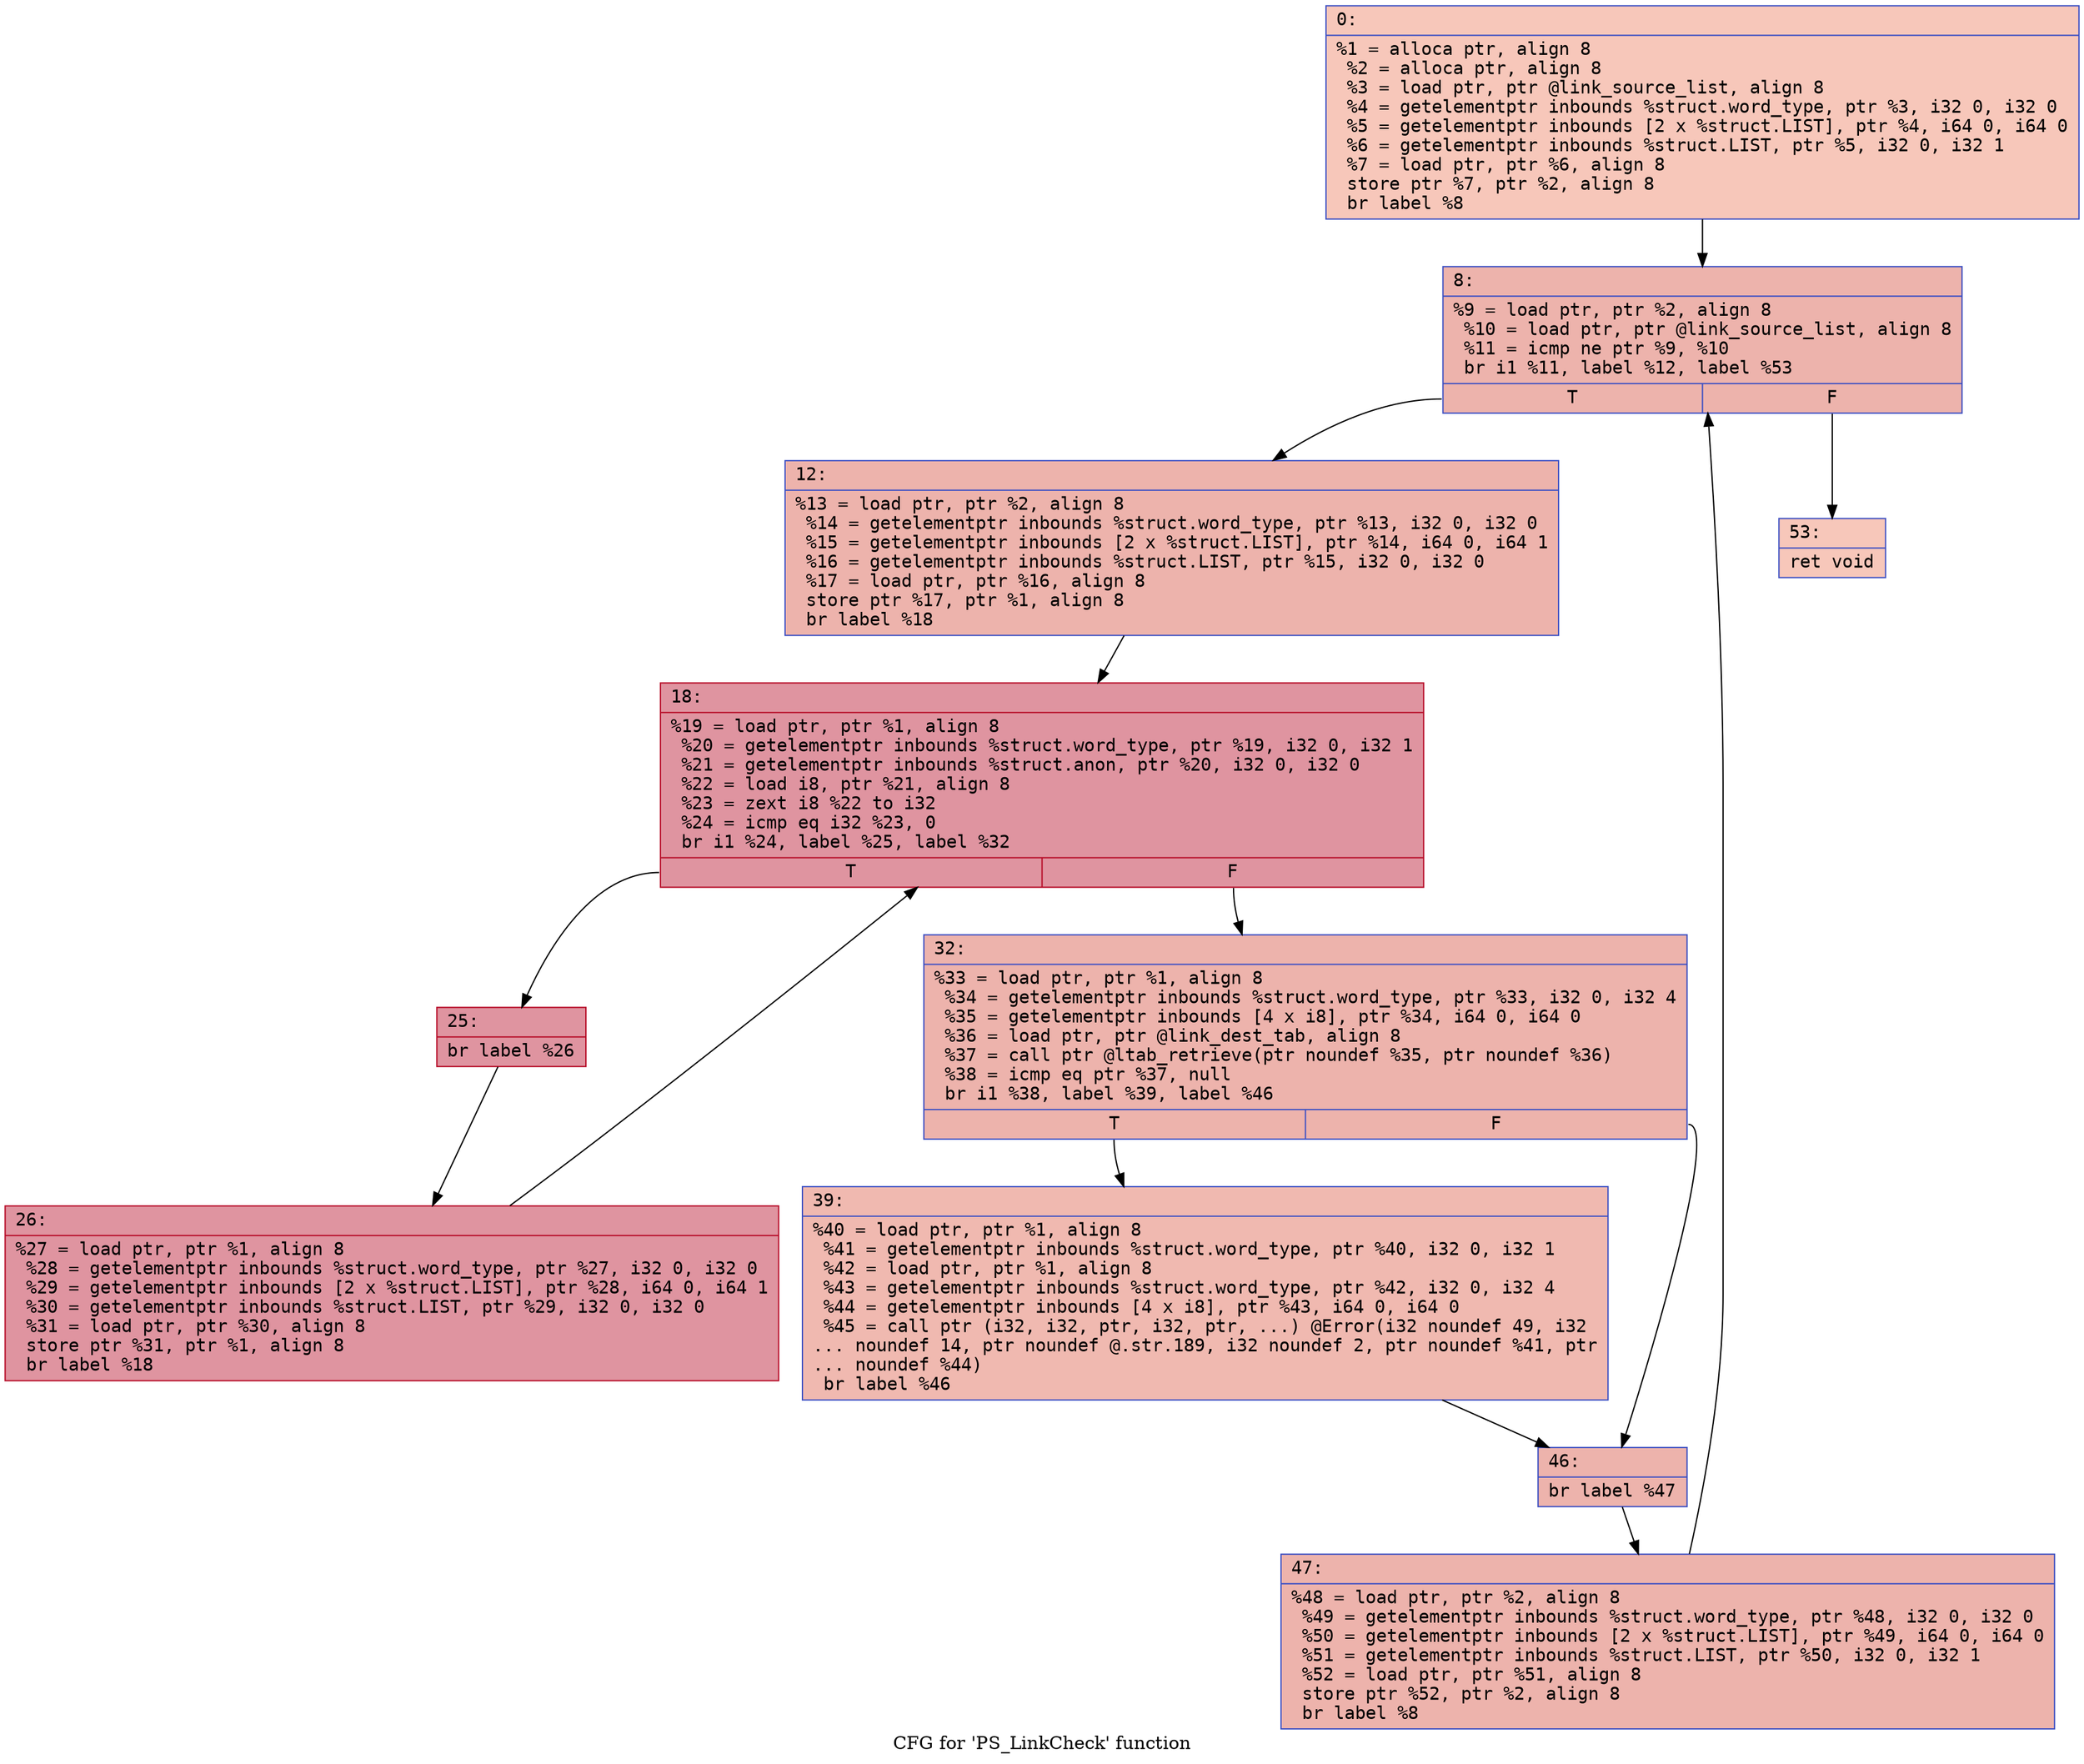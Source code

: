 digraph "CFG for 'PS_LinkCheck' function" {
	label="CFG for 'PS_LinkCheck' function";

	Node0x60000218ccd0 [shape=record,color="#3d50c3ff", style=filled, fillcolor="#ec7f6370" fontname="Courier",label="{0:\l|  %1 = alloca ptr, align 8\l  %2 = alloca ptr, align 8\l  %3 = load ptr, ptr @link_source_list, align 8\l  %4 = getelementptr inbounds %struct.word_type, ptr %3, i32 0, i32 0\l  %5 = getelementptr inbounds [2 x %struct.LIST], ptr %4, i64 0, i64 0\l  %6 = getelementptr inbounds %struct.LIST, ptr %5, i32 0, i32 1\l  %7 = load ptr, ptr %6, align 8\l  store ptr %7, ptr %2, align 8\l  br label %8\l}"];
	Node0x60000218ccd0 -> Node0x60000218cd20[tooltip="0 -> 8\nProbability 100.00%" ];
	Node0x60000218cd20 [shape=record,color="#3d50c3ff", style=filled, fillcolor="#d6524470" fontname="Courier",label="{8:\l|  %9 = load ptr, ptr %2, align 8\l  %10 = load ptr, ptr @link_source_list, align 8\l  %11 = icmp ne ptr %9, %10\l  br i1 %11, label %12, label %53\l|{<s0>T|<s1>F}}"];
	Node0x60000218cd20:s0 -> Node0x60000218cd70[tooltip="8 -> 12\nProbability 96.88%" ];
	Node0x60000218cd20:s1 -> Node0x60000218cff0[tooltip="8 -> 53\nProbability 3.12%" ];
	Node0x60000218cd70 [shape=record,color="#3d50c3ff", style=filled, fillcolor="#d6524470" fontname="Courier",label="{12:\l|  %13 = load ptr, ptr %2, align 8\l  %14 = getelementptr inbounds %struct.word_type, ptr %13, i32 0, i32 0\l  %15 = getelementptr inbounds [2 x %struct.LIST], ptr %14, i64 0, i64 1\l  %16 = getelementptr inbounds %struct.LIST, ptr %15, i32 0, i32 0\l  %17 = load ptr, ptr %16, align 8\l  store ptr %17, ptr %1, align 8\l  br label %18\l}"];
	Node0x60000218cd70 -> Node0x60000218cdc0[tooltip="12 -> 18\nProbability 100.00%" ];
	Node0x60000218cdc0 [shape=record,color="#b70d28ff", style=filled, fillcolor="#b70d2870" fontname="Courier",label="{18:\l|  %19 = load ptr, ptr %1, align 8\l  %20 = getelementptr inbounds %struct.word_type, ptr %19, i32 0, i32 1\l  %21 = getelementptr inbounds %struct.anon, ptr %20, i32 0, i32 0\l  %22 = load i8, ptr %21, align 8\l  %23 = zext i8 %22 to i32\l  %24 = icmp eq i32 %23, 0\l  br i1 %24, label %25, label %32\l|{<s0>T|<s1>F}}"];
	Node0x60000218cdc0:s0 -> Node0x60000218ce10[tooltip="18 -> 25\nProbability 96.88%" ];
	Node0x60000218cdc0:s1 -> Node0x60000218ceb0[tooltip="18 -> 32\nProbability 3.12%" ];
	Node0x60000218ce10 [shape=record,color="#b70d28ff", style=filled, fillcolor="#b70d2870" fontname="Courier",label="{25:\l|  br label %26\l}"];
	Node0x60000218ce10 -> Node0x60000218ce60[tooltip="25 -> 26\nProbability 100.00%" ];
	Node0x60000218ce60 [shape=record,color="#b70d28ff", style=filled, fillcolor="#b70d2870" fontname="Courier",label="{26:\l|  %27 = load ptr, ptr %1, align 8\l  %28 = getelementptr inbounds %struct.word_type, ptr %27, i32 0, i32 0\l  %29 = getelementptr inbounds [2 x %struct.LIST], ptr %28, i64 0, i64 1\l  %30 = getelementptr inbounds %struct.LIST, ptr %29, i32 0, i32 0\l  %31 = load ptr, ptr %30, align 8\l  store ptr %31, ptr %1, align 8\l  br label %18\l}"];
	Node0x60000218ce60 -> Node0x60000218cdc0[tooltip="26 -> 18\nProbability 100.00%" ];
	Node0x60000218ceb0 [shape=record,color="#3d50c3ff", style=filled, fillcolor="#d6524470" fontname="Courier",label="{32:\l|  %33 = load ptr, ptr %1, align 8\l  %34 = getelementptr inbounds %struct.word_type, ptr %33, i32 0, i32 4\l  %35 = getelementptr inbounds [4 x i8], ptr %34, i64 0, i64 0\l  %36 = load ptr, ptr @link_dest_tab, align 8\l  %37 = call ptr @ltab_retrieve(ptr noundef %35, ptr noundef %36)\l  %38 = icmp eq ptr %37, null\l  br i1 %38, label %39, label %46\l|{<s0>T|<s1>F}}"];
	Node0x60000218ceb0:s0 -> Node0x60000218cf00[tooltip="32 -> 39\nProbability 37.50%" ];
	Node0x60000218ceb0:s1 -> Node0x60000218cf50[tooltip="32 -> 46\nProbability 62.50%" ];
	Node0x60000218cf00 [shape=record,color="#3d50c3ff", style=filled, fillcolor="#de614d70" fontname="Courier",label="{39:\l|  %40 = load ptr, ptr %1, align 8\l  %41 = getelementptr inbounds %struct.word_type, ptr %40, i32 0, i32 1\l  %42 = load ptr, ptr %1, align 8\l  %43 = getelementptr inbounds %struct.word_type, ptr %42, i32 0, i32 4\l  %44 = getelementptr inbounds [4 x i8], ptr %43, i64 0, i64 0\l  %45 = call ptr (i32, i32, ptr, i32, ptr, ...) @Error(i32 noundef 49, i32\l... noundef 14, ptr noundef @.str.189, i32 noundef 2, ptr noundef %41, ptr\l... noundef %44)\l  br label %46\l}"];
	Node0x60000218cf00 -> Node0x60000218cf50[tooltip="39 -> 46\nProbability 100.00%" ];
	Node0x60000218cf50 [shape=record,color="#3d50c3ff", style=filled, fillcolor="#d6524470" fontname="Courier",label="{46:\l|  br label %47\l}"];
	Node0x60000218cf50 -> Node0x60000218cfa0[tooltip="46 -> 47\nProbability 100.00%" ];
	Node0x60000218cfa0 [shape=record,color="#3d50c3ff", style=filled, fillcolor="#d6524470" fontname="Courier",label="{47:\l|  %48 = load ptr, ptr %2, align 8\l  %49 = getelementptr inbounds %struct.word_type, ptr %48, i32 0, i32 0\l  %50 = getelementptr inbounds [2 x %struct.LIST], ptr %49, i64 0, i64 0\l  %51 = getelementptr inbounds %struct.LIST, ptr %50, i32 0, i32 1\l  %52 = load ptr, ptr %51, align 8\l  store ptr %52, ptr %2, align 8\l  br label %8\l}"];
	Node0x60000218cfa0 -> Node0x60000218cd20[tooltip="47 -> 8\nProbability 100.00%" ];
	Node0x60000218cff0 [shape=record,color="#3d50c3ff", style=filled, fillcolor="#ec7f6370" fontname="Courier",label="{53:\l|  ret void\l}"];
}
